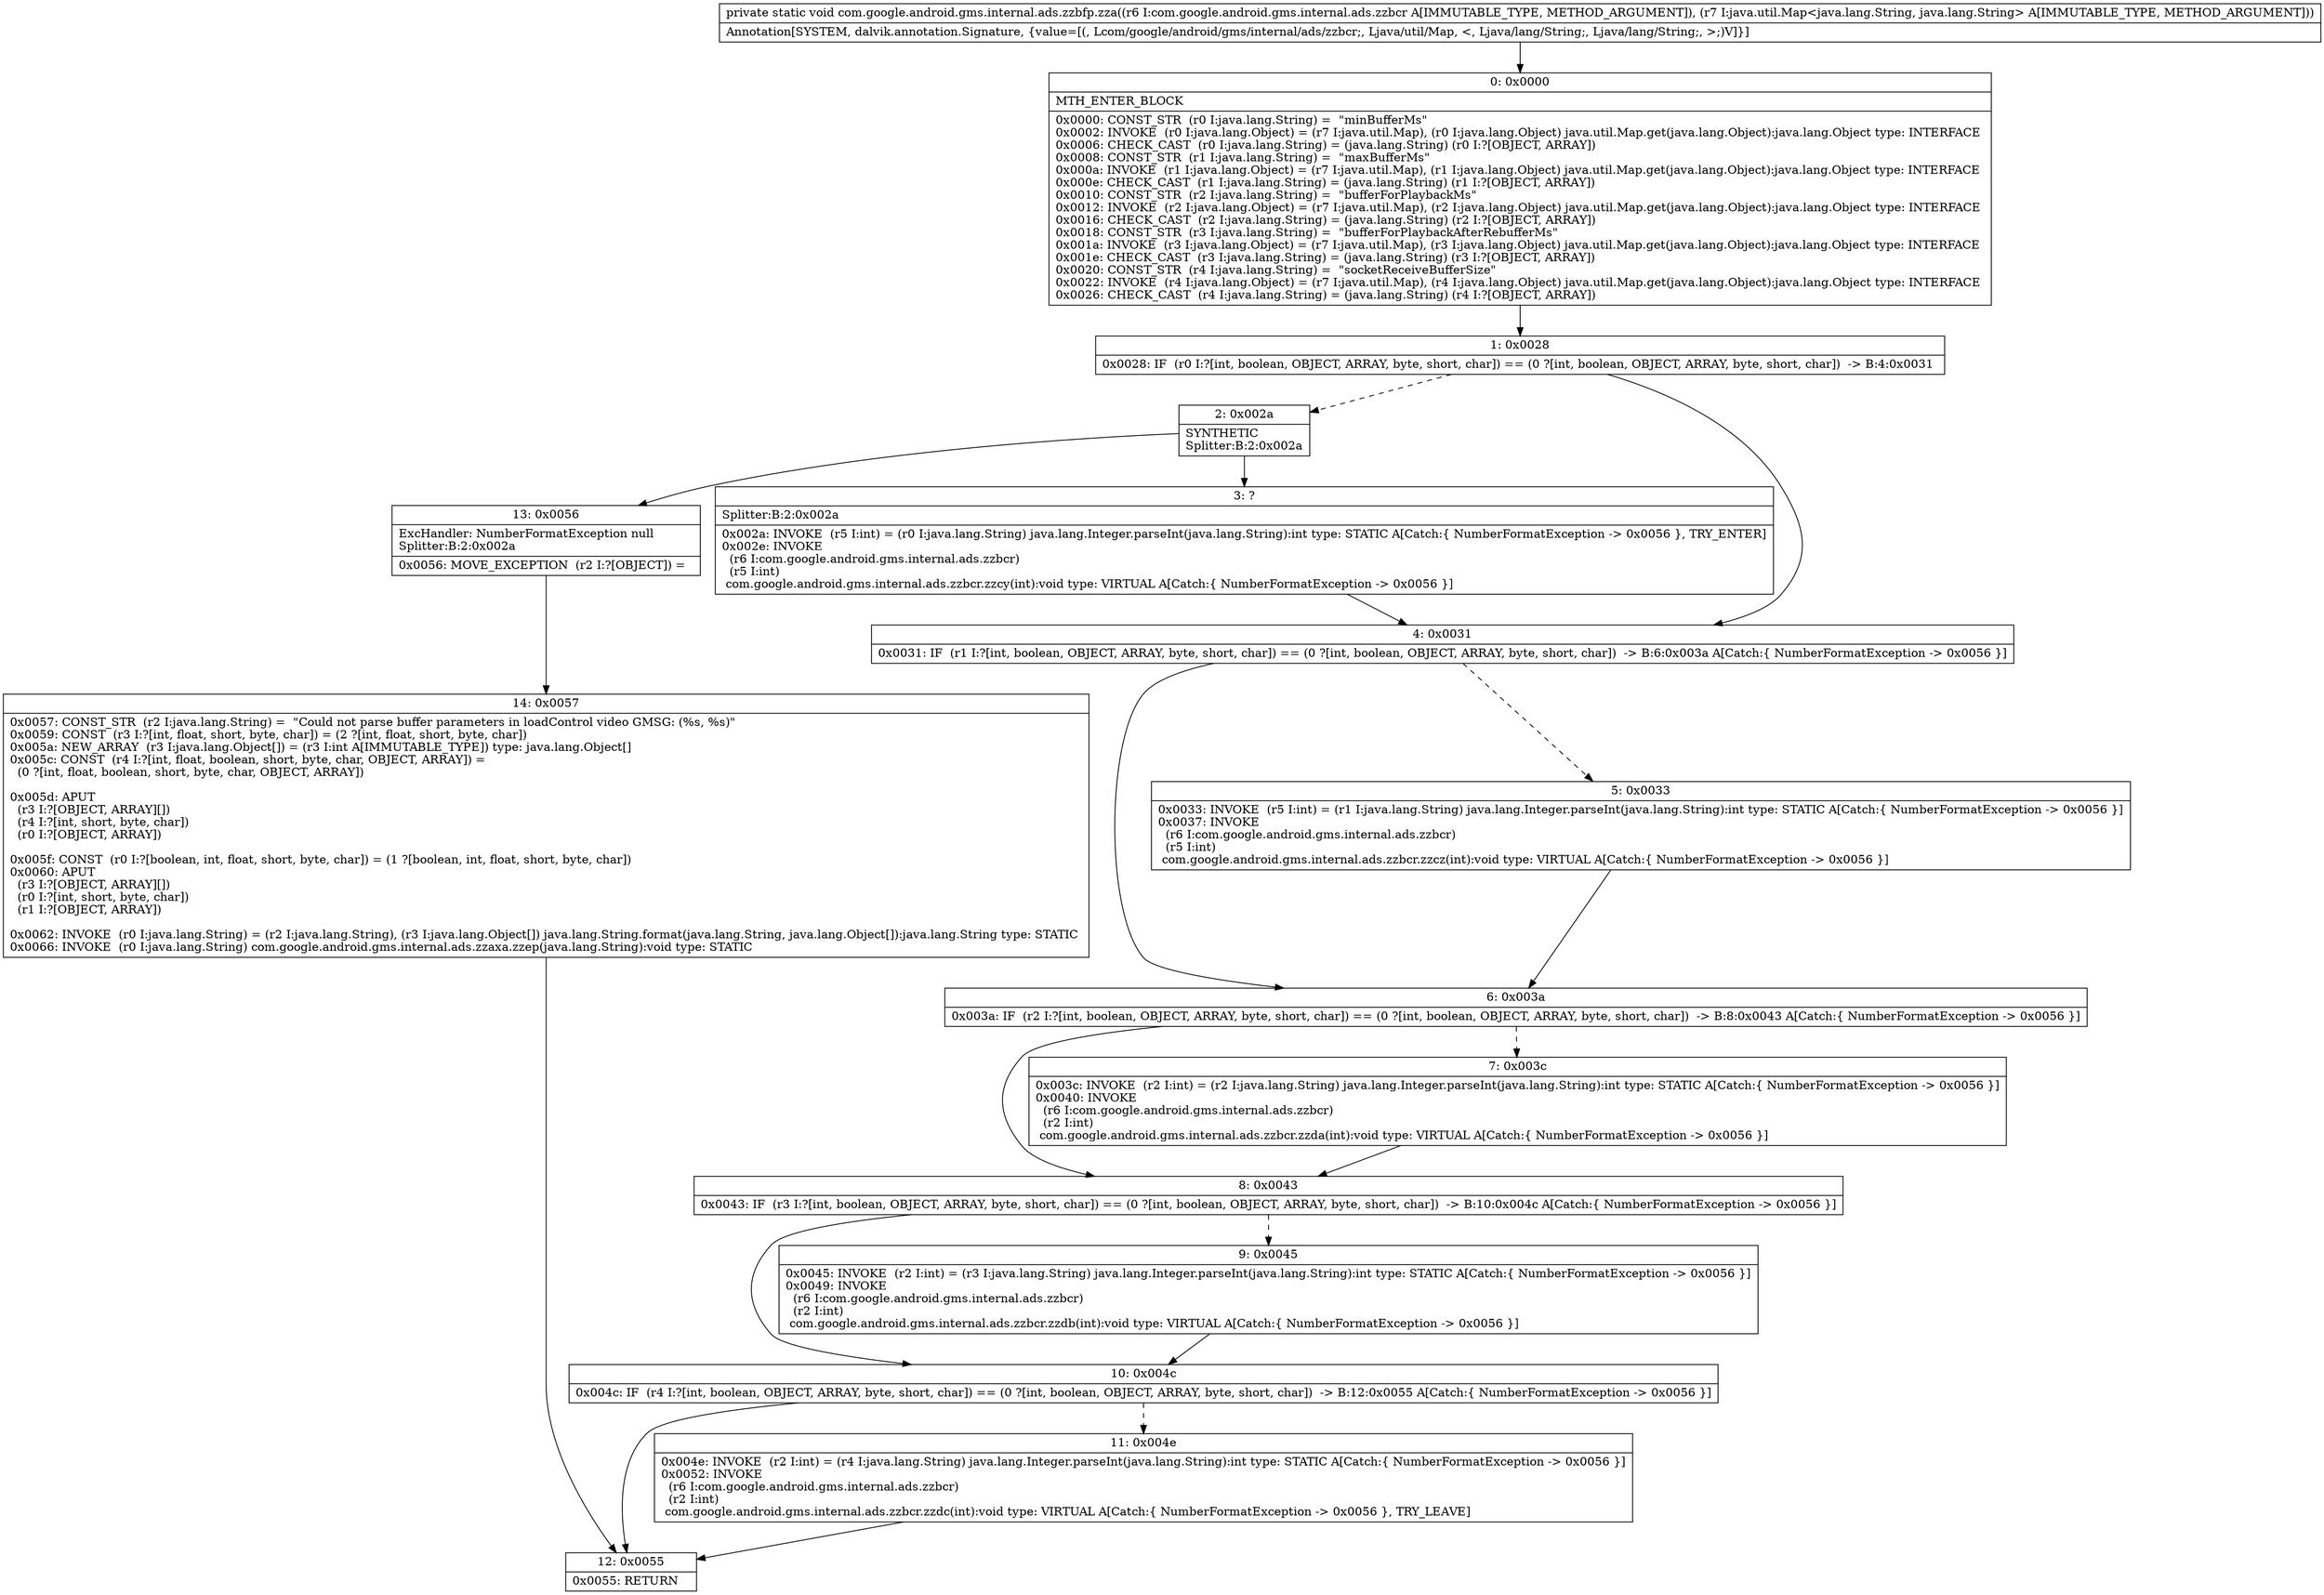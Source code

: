 digraph "CFG forcom.google.android.gms.internal.ads.zzbfp.zza(Lcom\/google\/android\/gms\/internal\/ads\/zzbcr;Ljava\/util\/Map;)V" {
Node_0 [shape=record,label="{0\:\ 0x0000|MTH_ENTER_BLOCK\l|0x0000: CONST_STR  (r0 I:java.lang.String) =  \"minBufferMs\" \l0x0002: INVOKE  (r0 I:java.lang.Object) = (r7 I:java.util.Map), (r0 I:java.lang.Object) java.util.Map.get(java.lang.Object):java.lang.Object type: INTERFACE \l0x0006: CHECK_CAST  (r0 I:java.lang.String) = (java.lang.String) (r0 I:?[OBJECT, ARRAY]) \l0x0008: CONST_STR  (r1 I:java.lang.String) =  \"maxBufferMs\" \l0x000a: INVOKE  (r1 I:java.lang.Object) = (r7 I:java.util.Map), (r1 I:java.lang.Object) java.util.Map.get(java.lang.Object):java.lang.Object type: INTERFACE \l0x000e: CHECK_CAST  (r1 I:java.lang.String) = (java.lang.String) (r1 I:?[OBJECT, ARRAY]) \l0x0010: CONST_STR  (r2 I:java.lang.String) =  \"bufferForPlaybackMs\" \l0x0012: INVOKE  (r2 I:java.lang.Object) = (r7 I:java.util.Map), (r2 I:java.lang.Object) java.util.Map.get(java.lang.Object):java.lang.Object type: INTERFACE \l0x0016: CHECK_CAST  (r2 I:java.lang.String) = (java.lang.String) (r2 I:?[OBJECT, ARRAY]) \l0x0018: CONST_STR  (r3 I:java.lang.String) =  \"bufferForPlaybackAfterRebufferMs\" \l0x001a: INVOKE  (r3 I:java.lang.Object) = (r7 I:java.util.Map), (r3 I:java.lang.Object) java.util.Map.get(java.lang.Object):java.lang.Object type: INTERFACE \l0x001e: CHECK_CAST  (r3 I:java.lang.String) = (java.lang.String) (r3 I:?[OBJECT, ARRAY]) \l0x0020: CONST_STR  (r4 I:java.lang.String) =  \"socketReceiveBufferSize\" \l0x0022: INVOKE  (r4 I:java.lang.Object) = (r7 I:java.util.Map), (r4 I:java.lang.Object) java.util.Map.get(java.lang.Object):java.lang.Object type: INTERFACE \l0x0026: CHECK_CAST  (r4 I:java.lang.String) = (java.lang.String) (r4 I:?[OBJECT, ARRAY]) \l}"];
Node_1 [shape=record,label="{1\:\ 0x0028|0x0028: IF  (r0 I:?[int, boolean, OBJECT, ARRAY, byte, short, char]) == (0 ?[int, boolean, OBJECT, ARRAY, byte, short, char])  \-\> B:4:0x0031 \l}"];
Node_2 [shape=record,label="{2\:\ 0x002a|SYNTHETIC\lSplitter:B:2:0x002a\l}"];
Node_3 [shape=record,label="{3\:\ ?|Splitter:B:2:0x002a\l|0x002a: INVOKE  (r5 I:int) = (r0 I:java.lang.String) java.lang.Integer.parseInt(java.lang.String):int type: STATIC A[Catch:\{ NumberFormatException \-\> 0x0056 \}, TRY_ENTER]\l0x002e: INVOKE  \l  (r6 I:com.google.android.gms.internal.ads.zzbcr)\l  (r5 I:int)\l com.google.android.gms.internal.ads.zzbcr.zzcy(int):void type: VIRTUAL A[Catch:\{ NumberFormatException \-\> 0x0056 \}]\l}"];
Node_4 [shape=record,label="{4\:\ 0x0031|0x0031: IF  (r1 I:?[int, boolean, OBJECT, ARRAY, byte, short, char]) == (0 ?[int, boolean, OBJECT, ARRAY, byte, short, char])  \-\> B:6:0x003a A[Catch:\{ NumberFormatException \-\> 0x0056 \}]\l}"];
Node_5 [shape=record,label="{5\:\ 0x0033|0x0033: INVOKE  (r5 I:int) = (r1 I:java.lang.String) java.lang.Integer.parseInt(java.lang.String):int type: STATIC A[Catch:\{ NumberFormatException \-\> 0x0056 \}]\l0x0037: INVOKE  \l  (r6 I:com.google.android.gms.internal.ads.zzbcr)\l  (r5 I:int)\l com.google.android.gms.internal.ads.zzbcr.zzcz(int):void type: VIRTUAL A[Catch:\{ NumberFormatException \-\> 0x0056 \}]\l}"];
Node_6 [shape=record,label="{6\:\ 0x003a|0x003a: IF  (r2 I:?[int, boolean, OBJECT, ARRAY, byte, short, char]) == (0 ?[int, boolean, OBJECT, ARRAY, byte, short, char])  \-\> B:8:0x0043 A[Catch:\{ NumberFormatException \-\> 0x0056 \}]\l}"];
Node_7 [shape=record,label="{7\:\ 0x003c|0x003c: INVOKE  (r2 I:int) = (r2 I:java.lang.String) java.lang.Integer.parseInt(java.lang.String):int type: STATIC A[Catch:\{ NumberFormatException \-\> 0x0056 \}]\l0x0040: INVOKE  \l  (r6 I:com.google.android.gms.internal.ads.zzbcr)\l  (r2 I:int)\l com.google.android.gms.internal.ads.zzbcr.zzda(int):void type: VIRTUAL A[Catch:\{ NumberFormatException \-\> 0x0056 \}]\l}"];
Node_8 [shape=record,label="{8\:\ 0x0043|0x0043: IF  (r3 I:?[int, boolean, OBJECT, ARRAY, byte, short, char]) == (0 ?[int, boolean, OBJECT, ARRAY, byte, short, char])  \-\> B:10:0x004c A[Catch:\{ NumberFormatException \-\> 0x0056 \}]\l}"];
Node_9 [shape=record,label="{9\:\ 0x0045|0x0045: INVOKE  (r2 I:int) = (r3 I:java.lang.String) java.lang.Integer.parseInt(java.lang.String):int type: STATIC A[Catch:\{ NumberFormatException \-\> 0x0056 \}]\l0x0049: INVOKE  \l  (r6 I:com.google.android.gms.internal.ads.zzbcr)\l  (r2 I:int)\l com.google.android.gms.internal.ads.zzbcr.zzdb(int):void type: VIRTUAL A[Catch:\{ NumberFormatException \-\> 0x0056 \}]\l}"];
Node_10 [shape=record,label="{10\:\ 0x004c|0x004c: IF  (r4 I:?[int, boolean, OBJECT, ARRAY, byte, short, char]) == (0 ?[int, boolean, OBJECT, ARRAY, byte, short, char])  \-\> B:12:0x0055 A[Catch:\{ NumberFormatException \-\> 0x0056 \}]\l}"];
Node_11 [shape=record,label="{11\:\ 0x004e|0x004e: INVOKE  (r2 I:int) = (r4 I:java.lang.String) java.lang.Integer.parseInt(java.lang.String):int type: STATIC A[Catch:\{ NumberFormatException \-\> 0x0056 \}]\l0x0052: INVOKE  \l  (r6 I:com.google.android.gms.internal.ads.zzbcr)\l  (r2 I:int)\l com.google.android.gms.internal.ads.zzbcr.zzdc(int):void type: VIRTUAL A[Catch:\{ NumberFormatException \-\> 0x0056 \}, TRY_LEAVE]\l}"];
Node_12 [shape=record,label="{12\:\ 0x0055|0x0055: RETURN   \l}"];
Node_13 [shape=record,label="{13\:\ 0x0056|ExcHandler: NumberFormatException null\lSplitter:B:2:0x002a\l|0x0056: MOVE_EXCEPTION  (r2 I:?[OBJECT]) =  \l}"];
Node_14 [shape=record,label="{14\:\ 0x0057|0x0057: CONST_STR  (r2 I:java.lang.String) =  \"Could not parse buffer parameters in loadControl video GMSG: (%s, %s)\" \l0x0059: CONST  (r3 I:?[int, float, short, byte, char]) = (2 ?[int, float, short, byte, char]) \l0x005a: NEW_ARRAY  (r3 I:java.lang.Object[]) = (r3 I:int A[IMMUTABLE_TYPE]) type: java.lang.Object[] \l0x005c: CONST  (r4 I:?[int, float, boolean, short, byte, char, OBJECT, ARRAY]) = \l  (0 ?[int, float, boolean, short, byte, char, OBJECT, ARRAY])\l \l0x005d: APUT  \l  (r3 I:?[OBJECT, ARRAY][])\l  (r4 I:?[int, short, byte, char])\l  (r0 I:?[OBJECT, ARRAY])\l \l0x005f: CONST  (r0 I:?[boolean, int, float, short, byte, char]) = (1 ?[boolean, int, float, short, byte, char]) \l0x0060: APUT  \l  (r3 I:?[OBJECT, ARRAY][])\l  (r0 I:?[int, short, byte, char])\l  (r1 I:?[OBJECT, ARRAY])\l \l0x0062: INVOKE  (r0 I:java.lang.String) = (r2 I:java.lang.String), (r3 I:java.lang.Object[]) java.lang.String.format(java.lang.String, java.lang.Object[]):java.lang.String type: STATIC \l0x0066: INVOKE  (r0 I:java.lang.String) com.google.android.gms.internal.ads.zzaxa.zzep(java.lang.String):void type: STATIC \l}"];
MethodNode[shape=record,label="{private static void com.google.android.gms.internal.ads.zzbfp.zza((r6 I:com.google.android.gms.internal.ads.zzbcr A[IMMUTABLE_TYPE, METHOD_ARGUMENT]), (r7 I:java.util.Map\<java.lang.String, java.lang.String\> A[IMMUTABLE_TYPE, METHOD_ARGUMENT]))  | Annotation[SYSTEM, dalvik.annotation.Signature, \{value=[(, Lcom\/google\/android\/gms\/internal\/ads\/zzbcr;, Ljava\/util\/Map, \<, Ljava\/lang\/String;, Ljava\/lang\/String;, \>;)V]\}]\l}"];
MethodNode -> Node_0;
Node_0 -> Node_1;
Node_1 -> Node_2[style=dashed];
Node_1 -> Node_4;
Node_2 -> Node_3;
Node_2 -> Node_13;
Node_3 -> Node_4;
Node_4 -> Node_5[style=dashed];
Node_4 -> Node_6;
Node_5 -> Node_6;
Node_6 -> Node_7[style=dashed];
Node_6 -> Node_8;
Node_7 -> Node_8;
Node_8 -> Node_9[style=dashed];
Node_8 -> Node_10;
Node_9 -> Node_10;
Node_10 -> Node_11[style=dashed];
Node_10 -> Node_12;
Node_11 -> Node_12;
Node_13 -> Node_14;
Node_14 -> Node_12;
}

